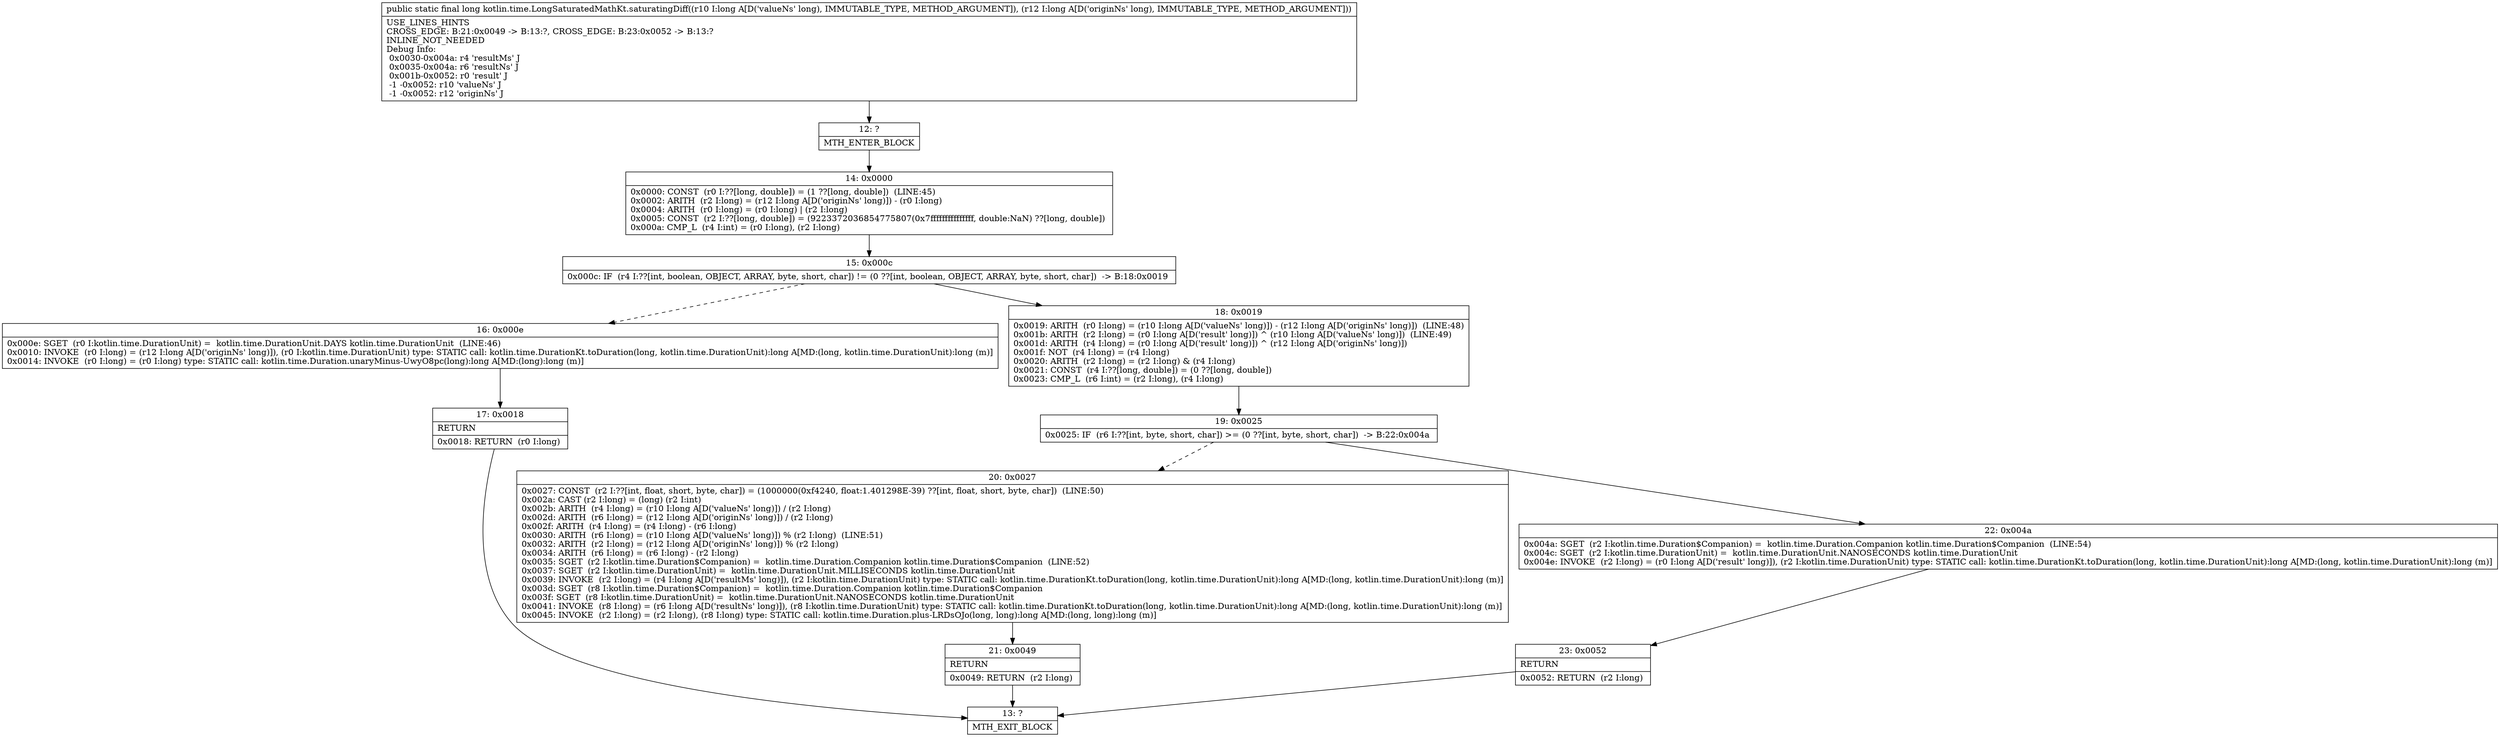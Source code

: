 digraph "CFG forkotlin.time.LongSaturatedMathKt.saturatingDiff(JJ)J" {
Node_12 [shape=record,label="{12\:\ ?|MTH_ENTER_BLOCK\l}"];
Node_14 [shape=record,label="{14\:\ 0x0000|0x0000: CONST  (r0 I:??[long, double]) = (1 ??[long, double])  (LINE:45)\l0x0002: ARITH  (r2 I:long) = (r12 I:long A[D('originNs' long)]) \- (r0 I:long) \l0x0004: ARITH  (r0 I:long) = (r0 I:long) \| (r2 I:long) \l0x0005: CONST  (r2 I:??[long, double]) = (9223372036854775807(0x7fffffffffffffff, double:NaN) ??[long, double]) \l0x000a: CMP_L  (r4 I:int) = (r0 I:long), (r2 I:long) \l}"];
Node_15 [shape=record,label="{15\:\ 0x000c|0x000c: IF  (r4 I:??[int, boolean, OBJECT, ARRAY, byte, short, char]) != (0 ??[int, boolean, OBJECT, ARRAY, byte, short, char])  \-\> B:18:0x0019 \l}"];
Node_16 [shape=record,label="{16\:\ 0x000e|0x000e: SGET  (r0 I:kotlin.time.DurationUnit) =  kotlin.time.DurationUnit.DAYS kotlin.time.DurationUnit  (LINE:46)\l0x0010: INVOKE  (r0 I:long) = (r12 I:long A[D('originNs' long)]), (r0 I:kotlin.time.DurationUnit) type: STATIC call: kotlin.time.DurationKt.toDuration(long, kotlin.time.DurationUnit):long A[MD:(long, kotlin.time.DurationUnit):long (m)]\l0x0014: INVOKE  (r0 I:long) = (r0 I:long) type: STATIC call: kotlin.time.Duration.unaryMinus\-UwyO8pc(long):long A[MD:(long):long (m)]\l}"];
Node_17 [shape=record,label="{17\:\ 0x0018|RETURN\l|0x0018: RETURN  (r0 I:long) \l}"];
Node_13 [shape=record,label="{13\:\ ?|MTH_EXIT_BLOCK\l}"];
Node_18 [shape=record,label="{18\:\ 0x0019|0x0019: ARITH  (r0 I:long) = (r10 I:long A[D('valueNs' long)]) \- (r12 I:long A[D('originNs' long)])  (LINE:48)\l0x001b: ARITH  (r2 I:long) = (r0 I:long A[D('result' long)]) ^ (r10 I:long A[D('valueNs' long)])  (LINE:49)\l0x001d: ARITH  (r4 I:long) = (r0 I:long A[D('result' long)]) ^ (r12 I:long A[D('originNs' long)]) \l0x001f: NOT  (r4 I:long) = (r4 I:long) \l0x0020: ARITH  (r2 I:long) = (r2 I:long) & (r4 I:long) \l0x0021: CONST  (r4 I:??[long, double]) = (0 ??[long, double]) \l0x0023: CMP_L  (r6 I:int) = (r2 I:long), (r4 I:long) \l}"];
Node_19 [shape=record,label="{19\:\ 0x0025|0x0025: IF  (r6 I:??[int, byte, short, char]) \>= (0 ??[int, byte, short, char])  \-\> B:22:0x004a \l}"];
Node_20 [shape=record,label="{20\:\ 0x0027|0x0027: CONST  (r2 I:??[int, float, short, byte, char]) = (1000000(0xf4240, float:1.401298E\-39) ??[int, float, short, byte, char])  (LINE:50)\l0x002a: CAST (r2 I:long) = (long) (r2 I:int) \l0x002b: ARITH  (r4 I:long) = (r10 I:long A[D('valueNs' long)]) \/ (r2 I:long) \l0x002d: ARITH  (r6 I:long) = (r12 I:long A[D('originNs' long)]) \/ (r2 I:long) \l0x002f: ARITH  (r4 I:long) = (r4 I:long) \- (r6 I:long) \l0x0030: ARITH  (r6 I:long) = (r10 I:long A[D('valueNs' long)]) % (r2 I:long)  (LINE:51)\l0x0032: ARITH  (r2 I:long) = (r12 I:long A[D('originNs' long)]) % (r2 I:long) \l0x0034: ARITH  (r6 I:long) = (r6 I:long) \- (r2 I:long) \l0x0035: SGET  (r2 I:kotlin.time.Duration$Companion) =  kotlin.time.Duration.Companion kotlin.time.Duration$Companion  (LINE:52)\l0x0037: SGET  (r2 I:kotlin.time.DurationUnit) =  kotlin.time.DurationUnit.MILLISECONDS kotlin.time.DurationUnit \l0x0039: INVOKE  (r2 I:long) = (r4 I:long A[D('resultMs' long)]), (r2 I:kotlin.time.DurationUnit) type: STATIC call: kotlin.time.DurationKt.toDuration(long, kotlin.time.DurationUnit):long A[MD:(long, kotlin.time.DurationUnit):long (m)]\l0x003d: SGET  (r8 I:kotlin.time.Duration$Companion) =  kotlin.time.Duration.Companion kotlin.time.Duration$Companion \l0x003f: SGET  (r8 I:kotlin.time.DurationUnit) =  kotlin.time.DurationUnit.NANOSECONDS kotlin.time.DurationUnit \l0x0041: INVOKE  (r8 I:long) = (r6 I:long A[D('resultNs' long)]), (r8 I:kotlin.time.DurationUnit) type: STATIC call: kotlin.time.DurationKt.toDuration(long, kotlin.time.DurationUnit):long A[MD:(long, kotlin.time.DurationUnit):long (m)]\l0x0045: INVOKE  (r2 I:long) = (r2 I:long), (r8 I:long) type: STATIC call: kotlin.time.Duration.plus\-LRDsOJo(long, long):long A[MD:(long, long):long (m)]\l}"];
Node_21 [shape=record,label="{21\:\ 0x0049|RETURN\l|0x0049: RETURN  (r2 I:long) \l}"];
Node_22 [shape=record,label="{22\:\ 0x004a|0x004a: SGET  (r2 I:kotlin.time.Duration$Companion) =  kotlin.time.Duration.Companion kotlin.time.Duration$Companion  (LINE:54)\l0x004c: SGET  (r2 I:kotlin.time.DurationUnit) =  kotlin.time.DurationUnit.NANOSECONDS kotlin.time.DurationUnit \l0x004e: INVOKE  (r2 I:long) = (r0 I:long A[D('result' long)]), (r2 I:kotlin.time.DurationUnit) type: STATIC call: kotlin.time.DurationKt.toDuration(long, kotlin.time.DurationUnit):long A[MD:(long, kotlin.time.DurationUnit):long (m)]\l}"];
Node_23 [shape=record,label="{23\:\ 0x0052|RETURN\l|0x0052: RETURN  (r2 I:long) \l}"];
MethodNode[shape=record,label="{public static final long kotlin.time.LongSaturatedMathKt.saturatingDiff((r10 I:long A[D('valueNs' long), IMMUTABLE_TYPE, METHOD_ARGUMENT]), (r12 I:long A[D('originNs' long), IMMUTABLE_TYPE, METHOD_ARGUMENT]))  | USE_LINES_HINTS\lCROSS_EDGE: B:21:0x0049 \-\> B:13:?, CROSS_EDGE: B:23:0x0052 \-\> B:13:?\lINLINE_NOT_NEEDED\lDebug Info:\l  0x0030\-0x004a: r4 'resultMs' J\l  0x0035\-0x004a: r6 'resultNs' J\l  0x001b\-0x0052: r0 'result' J\l  \-1 \-0x0052: r10 'valueNs' J\l  \-1 \-0x0052: r12 'originNs' J\l}"];
MethodNode -> Node_12;Node_12 -> Node_14;
Node_14 -> Node_15;
Node_15 -> Node_16[style=dashed];
Node_15 -> Node_18;
Node_16 -> Node_17;
Node_17 -> Node_13;
Node_18 -> Node_19;
Node_19 -> Node_20[style=dashed];
Node_19 -> Node_22;
Node_20 -> Node_21;
Node_21 -> Node_13;
Node_22 -> Node_23;
Node_23 -> Node_13;
}

